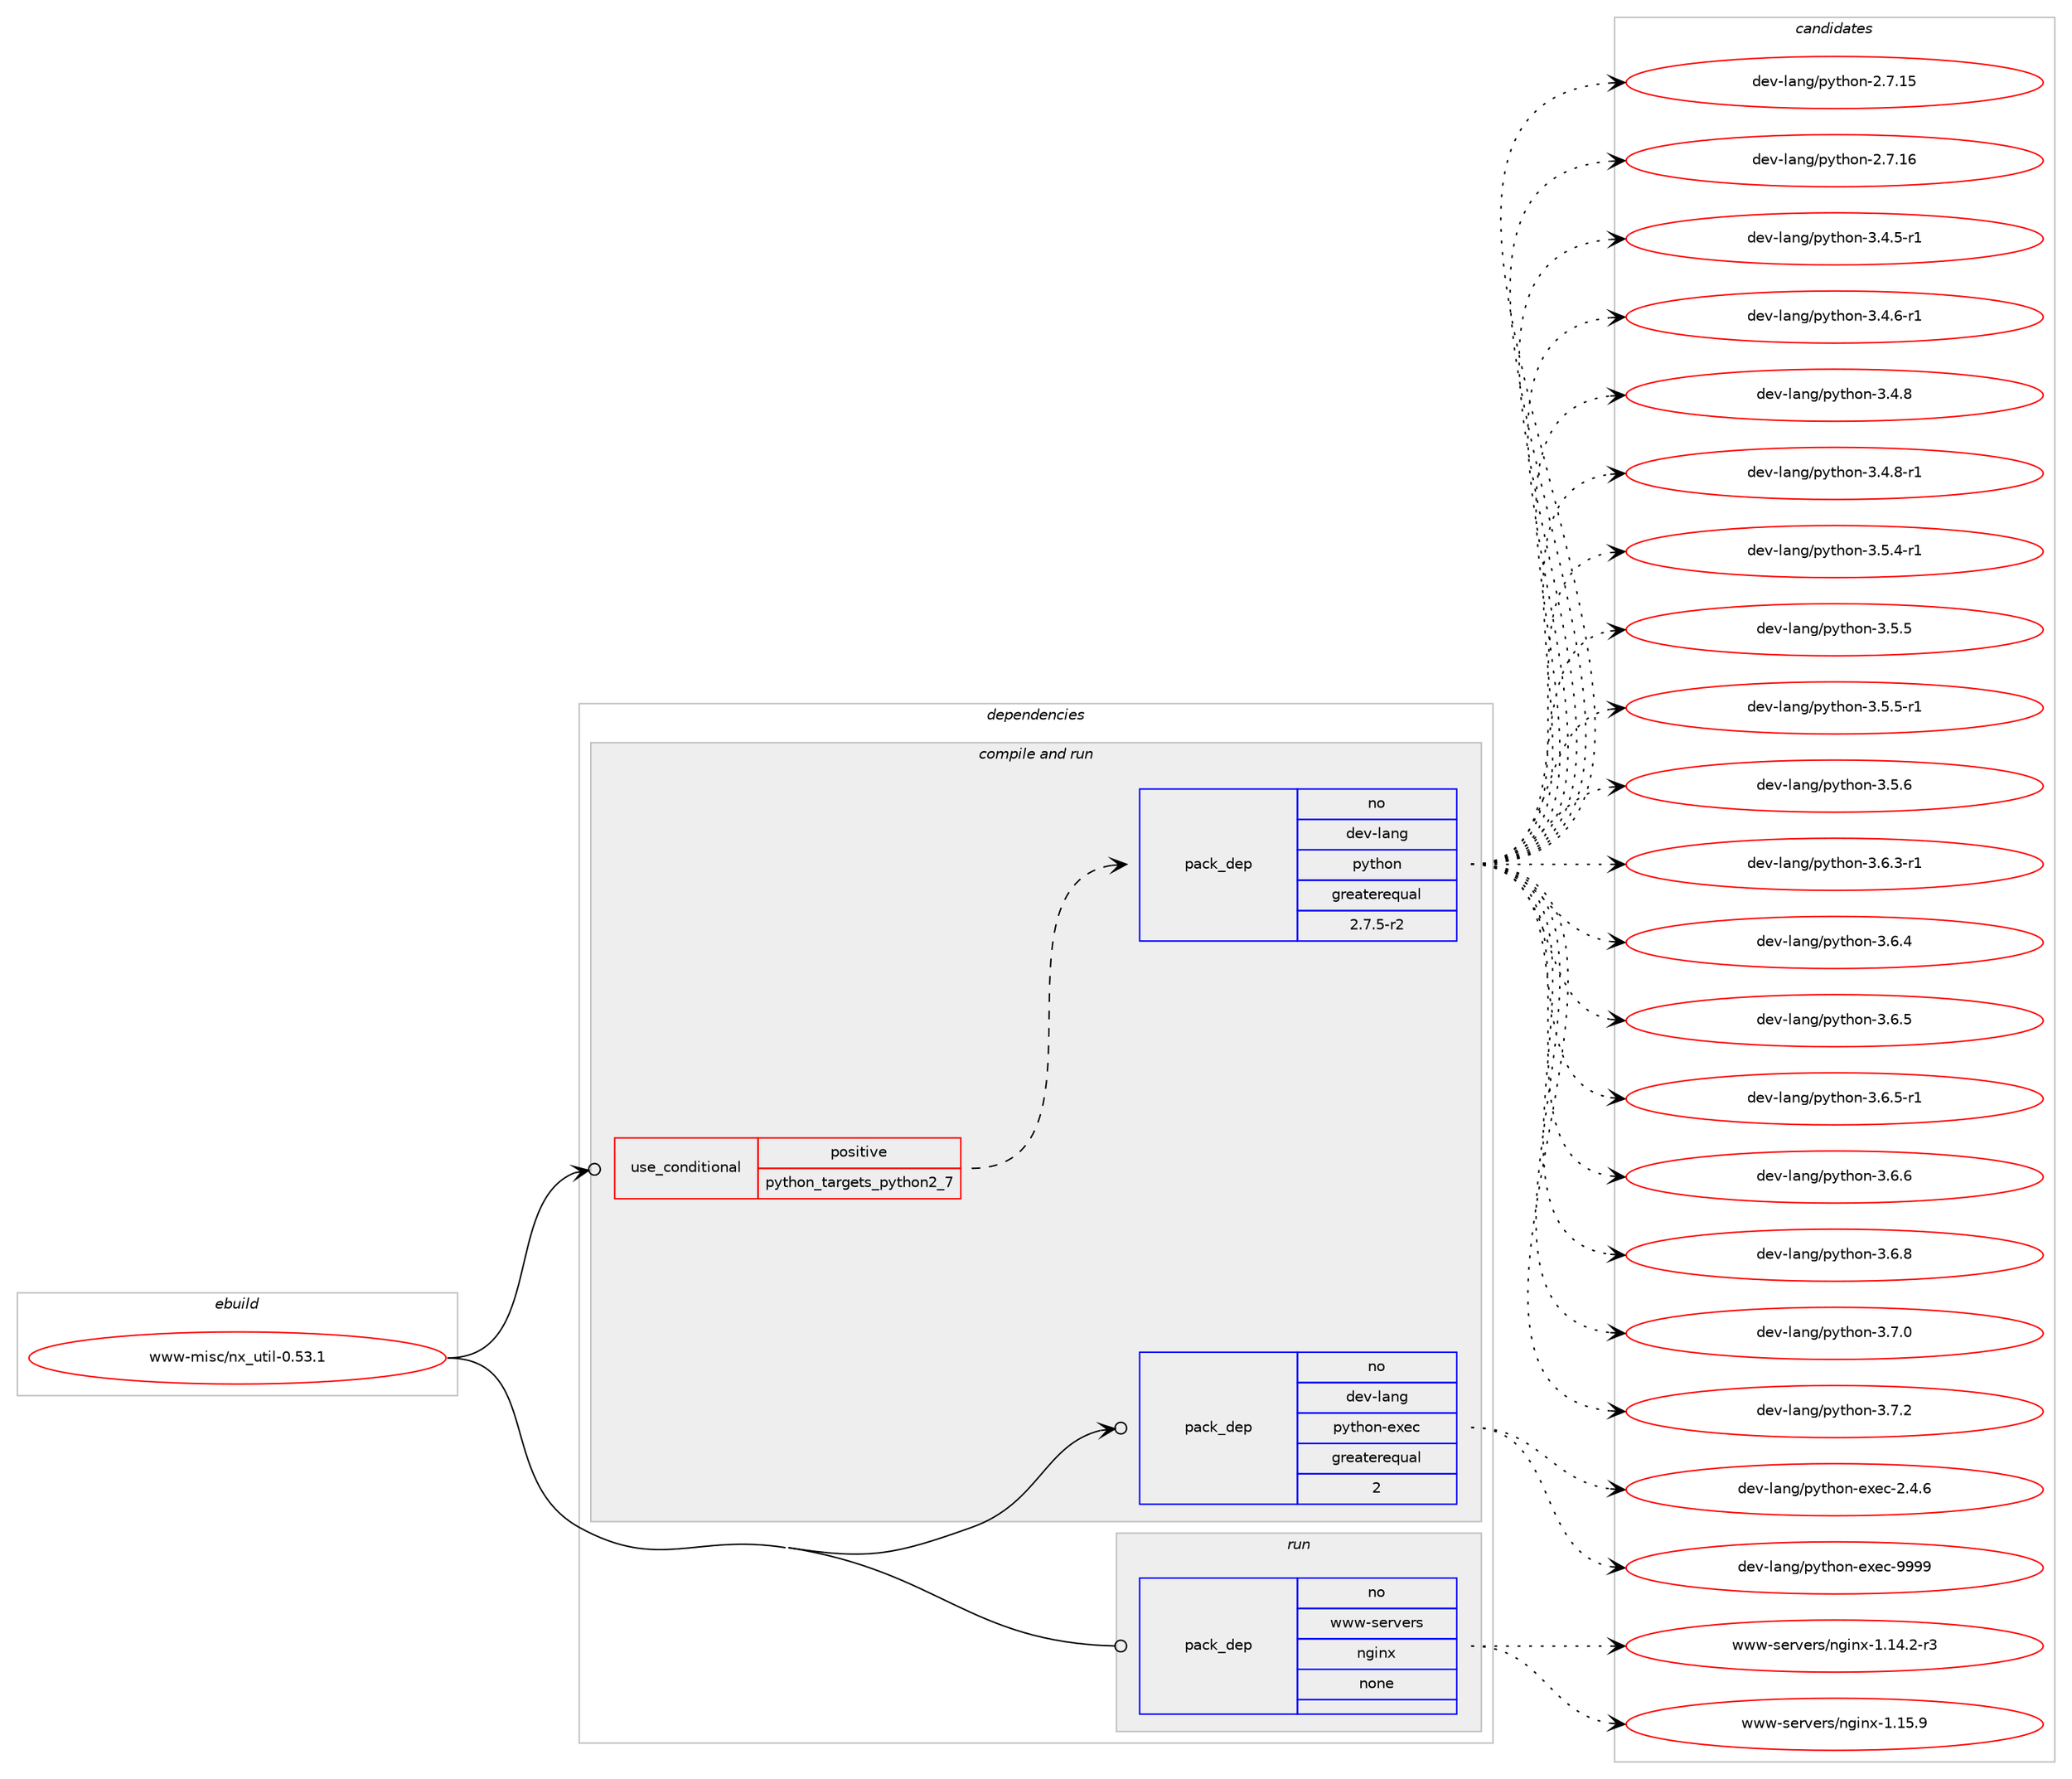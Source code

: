 digraph prolog {

# *************
# Graph options
# *************

newrank=true;
concentrate=true;
compound=true;
graph [rankdir=LR,fontname=Helvetica,fontsize=10,ranksep=1.5];#, ranksep=2.5, nodesep=0.2];
edge  [arrowhead=vee];
node  [fontname=Helvetica,fontsize=10];

# **********
# The ebuild
# **********

subgraph cluster_leftcol {
color=gray;
rank=same;
label=<<i>ebuild</i>>;
id [label="www-misc/nx_util-0.53.1", color=red, width=4, href="../www-misc/nx_util-0.53.1.svg"];
}

# ****************
# The dependencies
# ****************

subgraph cluster_midcol {
color=gray;
label=<<i>dependencies</i>>;
subgraph cluster_compile {
fillcolor="#eeeeee";
style=filled;
label=<<i>compile</i>>;
}
subgraph cluster_compileandrun {
fillcolor="#eeeeee";
style=filled;
label=<<i>compile and run</i>>;
subgraph cond464272 {
dependency1750300 [label=<<TABLE BORDER="0" CELLBORDER="1" CELLSPACING="0" CELLPADDING="4"><TR><TD ROWSPAN="3" CELLPADDING="10">use_conditional</TD></TR><TR><TD>positive</TD></TR><TR><TD>python_targets_python2_7</TD></TR></TABLE>>, shape=none, color=red];
subgraph pack1256755 {
dependency1750301 [label=<<TABLE BORDER="0" CELLBORDER="1" CELLSPACING="0" CELLPADDING="4" WIDTH="220"><TR><TD ROWSPAN="6" CELLPADDING="30">pack_dep</TD></TR><TR><TD WIDTH="110">no</TD></TR><TR><TD>dev-lang</TD></TR><TR><TD>python</TD></TR><TR><TD>greaterequal</TD></TR><TR><TD>2.7.5-r2</TD></TR></TABLE>>, shape=none, color=blue];
}
dependency1750300:e -> dependency1750301:w [weight=20,style="dashed",arrowhead="vee"];
}
id:e -> dependency1750300:w [weight=20,style="solid",arrowhead="odotvee"];
subgraph pack1256756 {
dependency1750302 [label=<<TABLE BORDER="0" CELLBORDER="1" CELLSPACING="0" CELLPADDING="4" WIDTH="220"><TR><TD ROWSPAN="6" CELLPADDING="30">pack_dep</TD></TR><TR><TD WIDTH="110">no</TD></TR><TR><TD>dev-lang</TD></TR><TR><TD>python-exec</TD></TR><TR><TD>greaterequal</TD></TR><TR><TD>2</TD></TR></TABLE>>, shape=none, color=blue];
}
id:e -> dependency1750302:w [weight=20,style="solid",arrowhead="odotvee"];
}
subgraph cluster_run {
fillcolor="#eeeeee";
style=filled;
label=<<i>run</i>>;
subgraph pack1256757 {
dependency1750303 [label=<<TABLE BORDER="0" CELLBORDER="1" CELLSPACING="0" CELLPADDING="4" WIDTH="220"><TR><TD ROWSPAN="6" CELLPADDING="30">pack_dep</TD></TR><TR><TD WIDTH="110">no</TD></TR><TR><TD>www-servers</TD></TR><TR><TD>nginx</TD></TR><TR><TD>none</TD></TR><TR><TD></TD></TR></TABLE>>, shape=none, color=blue];
}
id:e -> dependency1750303:w [weight=20,style="solid",arrowhead="odot"];
}
}

# **************
# The candidates
# **************

subgraph cluster_choices {
rank=same;
color=gray;
label=<<i>candidates</i>>;

subgraph choice1256755 {
color=black;
nodesep=1;
choice10010111845108971101034711212111610411111045504655464953 [label="dev-lang/python-2.7.15", color=red, width=4,href="../dev-lang/python-2.7.15.svg"];
choice10010111845108971101034711212111610411111045504655464954 [label="dev-lang/python-2.7.16", color=red, width=4,href="../dev-lang/python-2.7.16.svg"];
choice1001011184510897110103471121211161041111104551465246534511449 [label="dev-lang/python-3.4.5-r1", color=red, width=4,href="../dev-lang/python-3.4.5-r1.svg"];
choice1001011184510897110103471121211161041111104551465246544511449 [label="dev-lang/python-3.4.6-r1", color=red, width=4,href="../dev-lang/python-3.4.6-r1.svg"];
choice100101118451089711010347112121116104111110455146524656 [label="dev-lang/python-3.4.8", color=red, width=4,href="../dev-lang/python-3.4.8.svg"];
choice1001011184510897110103471121211161041111104551465246564511449 [label="dev-lang/python-3.4.8-r1", color=red, width=4,href="../dev-lang/python-3.4.8-r1.svg"];
choice1001011184510897110103471121211161041111104551465346524511449 [label="dev-lang/python-3.5.4-r1", color=red, width=4,href="../dev-lang/python-3.5.4-r1.svg"];
choice100101118451089711010347112121116104111110455146534653 [label="dev-lang/python-3.5.5", color=red, width=4,href="../dev-lang/python-3.5.5.svg"];
choice1001011184510897110103471121211161041111104551465346534511449 [label="dev-lang/python-3.5.5-r1", color=red, width=4,href="../dev-lang/python-3.5.5-r1.svg"];
choice100101118451089711010347112121116104111110455146534654 [label="dev-lang/python-3.5.6", color=red, width=4,href="../dev-lang/python-3.5.6.svg"];
choice1001011184510897110103471121211161041111104551465446514511449 [label="dev-lang/python-3.6.3-r1", color=red, width=4,href="../dev-lang/python-3.6.3-r1.svg"];
choice100101118451089711010347112121116104111110455146544652 [label="dev-lang/python-3.6.4", color=red, width=4,href="../dev-lang/python-3.6.4.svg"];
choice100101118451089711010347112121116104111110455146544653 [label="dev-lang/python-3.6.5", color=red, width=4,href="../dev-lang/python-3.6.5.svg"];
choice1001011184510897110103471121211161041111104551465446534511449 [label="dev-lang/python-3.6.5-r1", color=red, width=4,href="../dev-lang/python-3.6.5-r1.svg"];
choice100101118451089711010347112121116104111110455146544654 [label="dev-lang/python-3.6.6", color=red, width=4,href="../dev-lang/python-3.6.6.svg"];
choice100101118451089711010347112121116104111110455146544656 [label="dev-lang/python-3.6.8", color=red, width=4,href="../dev-lang/python-3.6.8.svg"];
choice100101118451089711010347112121116104111110455146554648 [label="dev-lang/python-3.7.0", color=red, width=4,href="../dev-lang/python-3.7.0.svg"];
choice100101118451089711010347112121116104111110455146554650 [label="dev-lang/python-3.7.2", color=red, width=4,href="../dev-lang/python-3.7.2.svg"];
dependency1750301:e -> choice10010111845108971101034711212111610411111045504655464953:w [style=dotted,weight="100"];
dependency1750301:e -> choice10010111845108971101034711212111610411111045504655464954:w [style=dotted,weight="100"];
dependency1750301:e -> choice1001011184510897110103471121211161041111104551465246534511449:w [style=dotted,weight="100"];
dependency1750301:e -> choice1001011184510897110103471121211161041111104551465246544511449:w [style=dotted,weight="100"];
dependency1750301:e -> choice100101118451089711010347112121116104111110455146524656:w [style=dotted,weight="100"];
dependency1750301:e -> choice1001011184510897110103471121211161041111104551465246564511449:w [style=dotted,weight="100"];
dependency1750301:e -> choice1001011184510897110103471121211161041111104551465346524511449:w [style=dotted,weight="100"];
dependency1750301:e -> choice100101118451089711010347112121116104111110455146534653:w [style=dotted,weight="100"];
dependency1750301:e -> choice1001011184510897110103471121211161041111104551465346534511449:w [style=dotted,weight="100"];
dependency1750301:e -> choice100101118451089711010347112121116104111110455146534654:w [style=dotted,weight="100"];
dependency1750301:e -> choice1001011184510897110103471121211161041111104551465446514511449:w [style=dotted,weight="100"];
dependency1750301:e -> choice100101118451089711010347112121116104111110455146544652:w [style=dotted,weight="100"];
dependency1750301:e -> choice100101118451089711010347112121116104111110455146544653:w [style=dotted,weight="100"];
dependency1750301:e -> choice1001011184510897110103471121211161041111104551465446534511449:w [style=dotted,weight="100"];
dependency1750301:e -> choice100101118451089711010347112121116104111110455146544654:w [style=dotted,weight="100"];
dependency1750301:e -> choice100101118451089711010347112121116104111110455146544656:w [style=dotted,weight="100"];
dependency1750301:e -> choice100101118451089711010347112121116104111110455146554648:w [style=dotted,weight="100"];
dependency1750301:e -> choice100101118451089711010347112121116104111110455146554650:w [style=dotted,weight="100"];
}
subgraph choice1256756 {
color=black;
nodesep=1;
choice1001011184510897110103471121211161041111104510112010199455046524654 [label="dev-lang/python-exec-2.4.6", color=red, width=4,href="../dev-lang/python-exec-2.4.6.svg"];
choice10010111845108971101034711212111610411111045101120101994557575757 [label="dev-lang/python-exec-9999", color=red, width=4,href="../dev-lang/python-exec-9999.svg"];
dependency1750302:e -> choice1001011184510897110103471121211161041111104510112010199455046524654:w [style=dotted,weight="100"];
dependency1750302:e -> choice10010111845108971101034711212111610411111045101120101994557575757:w [style=dotted,weight="100"];
}
subgraph choice1256757 {
color=black;
nodesep=1;
choice1191191194511510111411810111411547110103105110120454946495246504511451 [label="www-servers/nginx-1.14.2-r3", color=red, width=4,href="../www-servers/nginx-1.14.2-r3.svg"];
choice119119119451151011141181011141154711010310511012045494649534657 [label="www-servers/nginx-1.15.9", color=red, width=4,href="../www-servers/nginx-1.15.9.svg"];
dependency1750303:e -> choice1191191194511510111411810111411547110103105110120454946495246504511451:w [style=dotted,weight="100"];
dependency1750303:e -> choice119119119451151011141181011141154711010310511012045494649534657:w [style=dotted,weight="100"];
}
}

}
